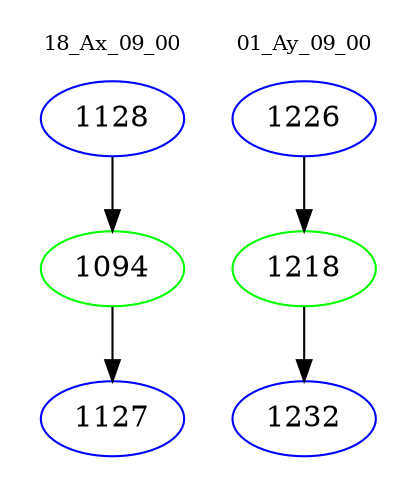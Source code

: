 digraph{
subgraph cluster_0 {
color = white
label = "18_Ax_09_00";
fontsize=10;
T0_1128 [label="1128", color="blue"]
T0_1128 -> T0_1094 [color="black"]
T0_1094 [label="1094", color="green"]
T0_1094 -> T0_1127 [color="black"]
T0_1127 [label="1127", color="blue"]
}
subgraph cluster_1 {
color = white
label = "01_Ay_09_00";
fontsize=10;
T1_1226 [label="1226", color="blue"]
T1_1226 -> T1_1218 [color="black"]
T1_1218 [label="1218", color="green"]
T1_1218 -> T1_1232 [color="black"]
T1_1232 [label="1232", color="blue"]
}
}
